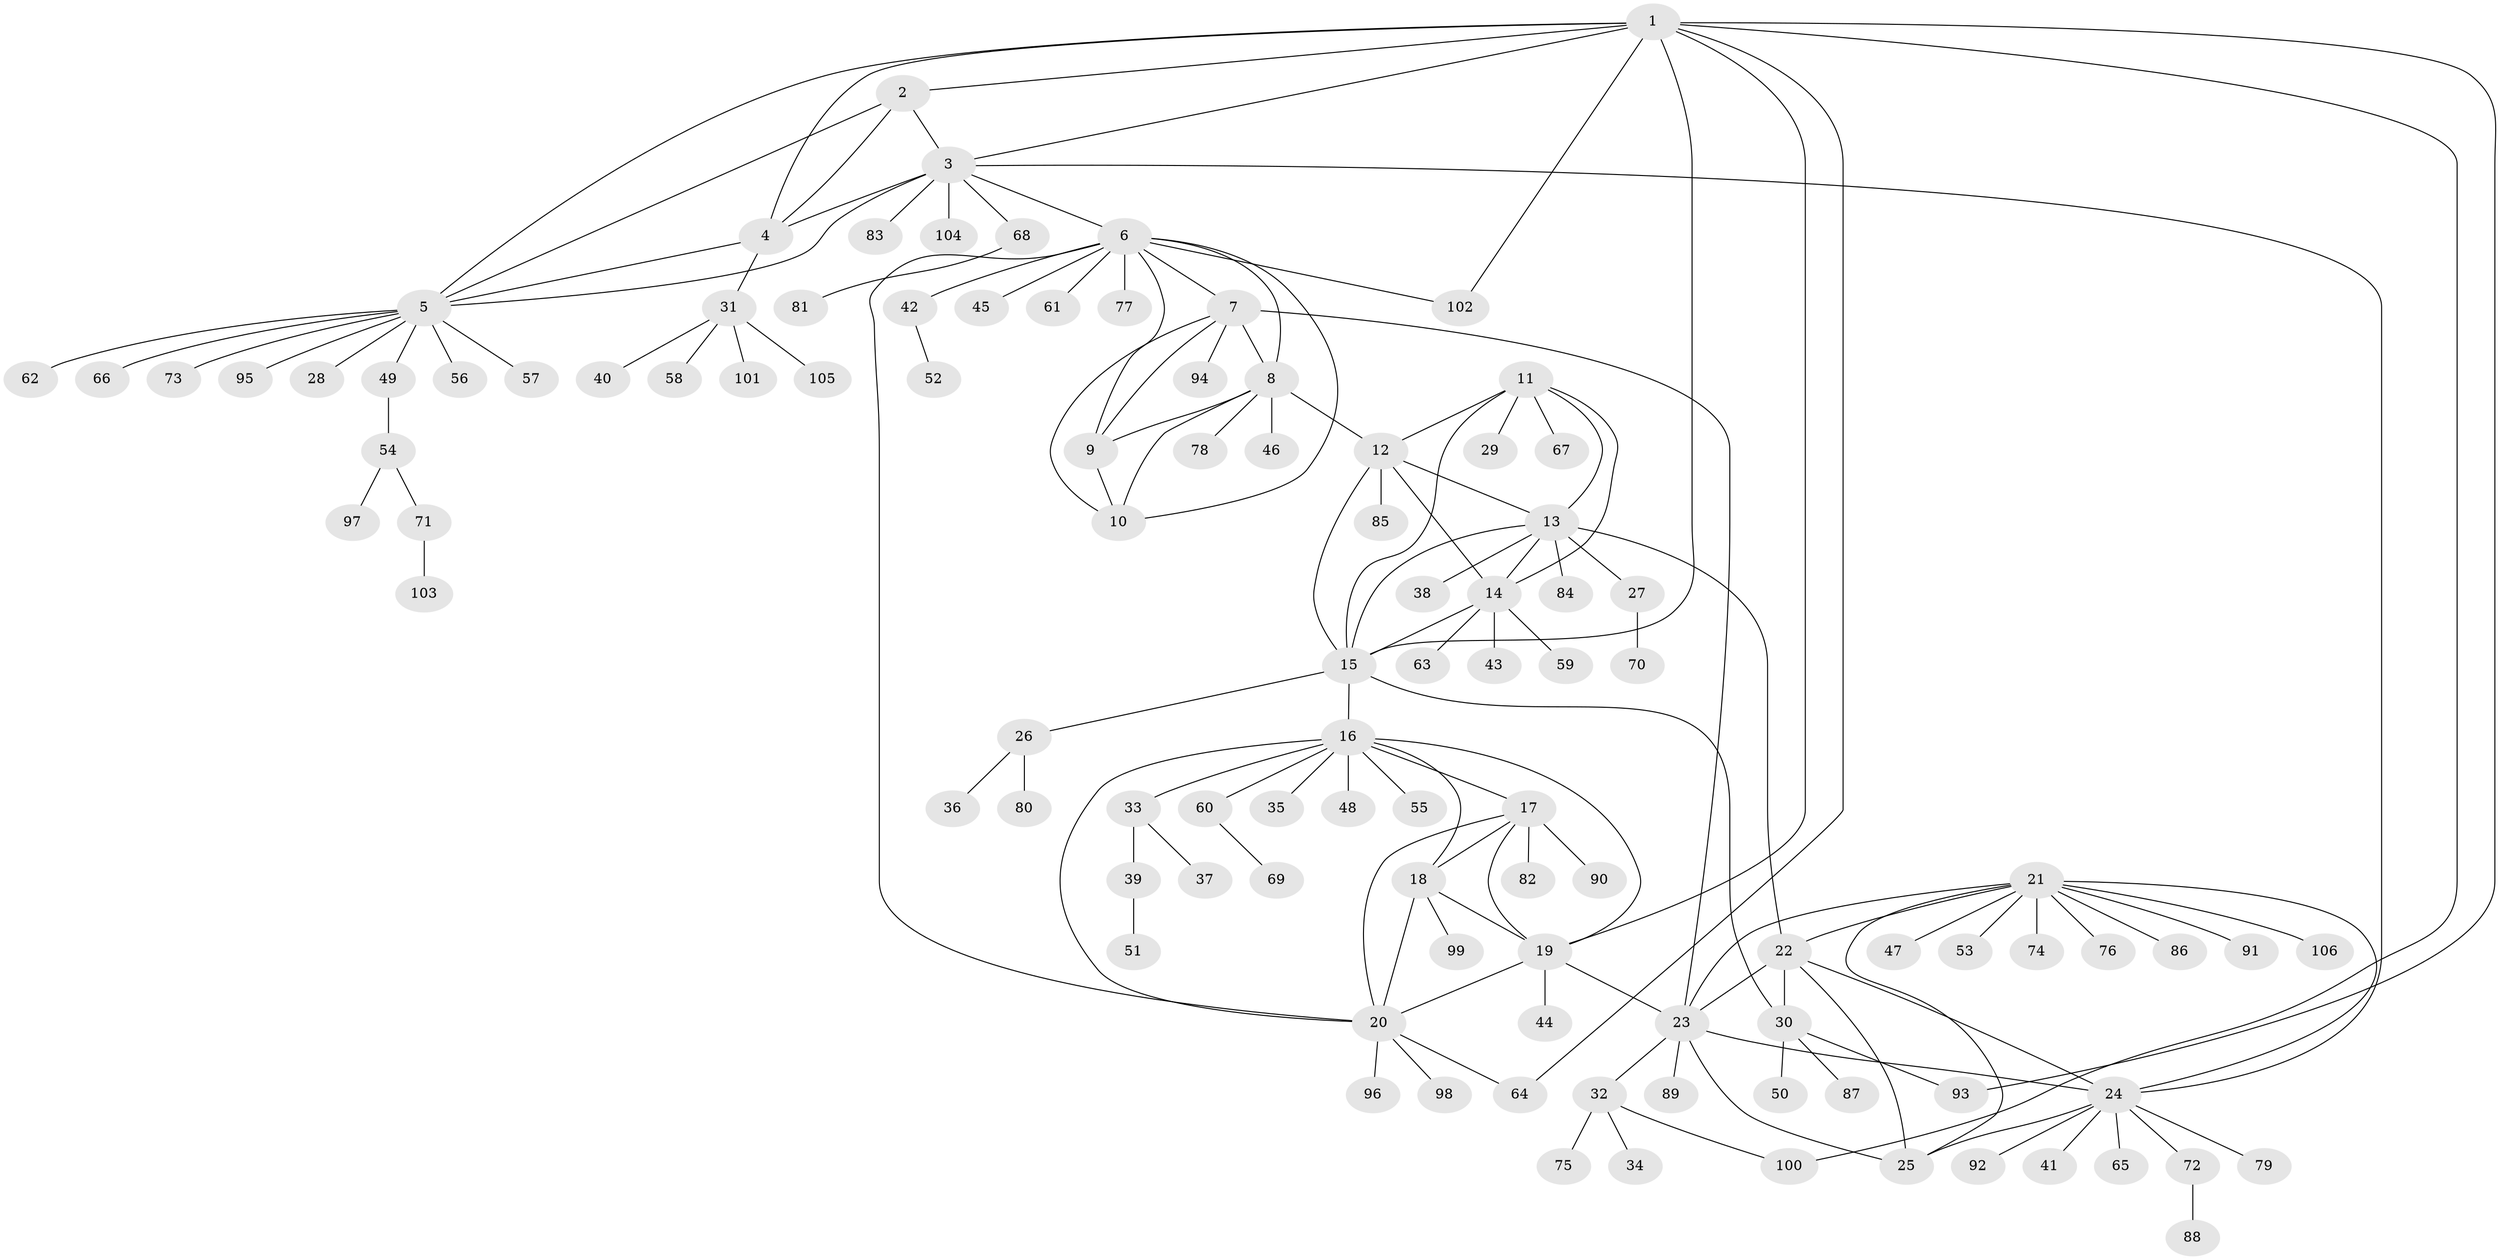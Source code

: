 // coarse degree distribution, {9: 0.05063291139240506, 8: 0.02531645569620253, 7: 0.012658227848101266, 10: 0.0379746835443038, 5: 0.0379746835443038, 3: 0.06329113924050633, 4: 0.02531645569620253, 6: 0.012658227848101266, 13: 0.012658227848101266, 2: 0.06329113924050633, 1: 0.6582278481012658}
// Generated by graph-tools (version 1.1) at 2025/24/03/03/25 07:24:09]
// undirected, 106 vertices, 146 edges
graph export_dot {
graph [start="1"]
  node [color=gray90,style=filled];
  1;
  2;
  3;
  4;
  5;
  6;
  7;
  8;
  9;
  10;
  11;
  12;
  13;
  14;
  15;
  16;
  17;
  18;
  19;
  20;
  21;
  22;
  23;
  24;
  25;
  26;
  27;
  28;
  29;
  30;
  31;
  32;
  33;
  34;
  35;
  36;
  37;
  38;
  39;
  40;
  41;
  42;
  43;
  44;
  45;
  46;
  47;
  48;
  49;
  50;
  51;
  52;
  53;
  54;
  55;
  56;
  57;
  58;
  59;
  60;
  61;
  62;
  63;
  64;
  65;
  66;
  67;
  68;
  69;
  70;
  71;
  72;
  73;
  74;
  75;
  76;
  77;
  78;
  79;
  80;
  81;
  82;
  83;
  84;
  85;
  86;
  87;
  88;
  89;
  90;
  91;
  92;
  93;
  94;
  95;
  96;
  97;
  98;
  99;
  100;
  101;
  102;
  103;
  104;
  105;
  106;
  1 -- 2;
  1 -- 3;
  1 -- 4;
  1 -- 5;
  1 -- 15;
  1 -- 19;
  1 -- 64;
  1 -- 93;
  1 -- 100;
  1 -- 102;
  2 -- 3;
  2 -- 4;
  2 -- 5;
  3 -- 4;
  3 -- 5;
  3 -- 6;
  3 -- 24;
  3 -- 68;
  3 -- 83;
  3 -- 104;
  4 -- 5;
  4 -- 31;
  5 -- 28;
  5 -- 49;
  5 -- 56;
  5 -- 57;
  5 -- 62;
  5 -- 66;
  5 -- 73;
  5 -- 95;
  6 -- 7;
  6 -- 8;
  6 -- 9;
  6 -- 10;
  6 -- 20;
  6 -- 42;
  6 -- 45;
  6 -- 61;
  6 -- 77;
  6 -- 102;
  7 -- 8;
  7 -- 9;
  7 -- 10;
  7 -- 23;
  7 -- 94;
  8 -- 9;
  8 -- 10;
  8 -- 12;
  8 -- 46;
  8 -- 78;
  9 -- 10;
  11 -- 12;
  11 -- 13;
  11 -- 14;
  11 -- 15;
  11 -- 29;
  11 -- 67;
  12 -- 13;
  12 -- 14;
  12 -- 15;
  12 -- 85;
  13 -- 14;
  13 -- 15;
  13 -- 22;
  13 -- 27;
  13 -- 38;
  13 -- 84;
  14 -- 15;
  14 -- 43;
  14 -- 59;
  14 -- 63;
  15 -- 16;
  15 -- 26;
  15 -- 30;
  16 -- 17;
  16 -- 18;
  16 -- 19;
  16 -- 20;
  16 -- 33;
  16 -- 35;
  16 -- 48;
  16 -- 55;
  16 -- 60;
  17 -- 18;
  17 -- 19;
  17 -- 20;
  17 -- 82;
  17 -- 90;
  18 -- 19;
  18 -- 20;
  18 -- 99;
  19 -- 20;
  19 -- 23;
  19 -- 44;
  20 -- 64;
  20 -- 96;
  20 -- 98;
  21 -- 22;
  21 -- 23;
  21 -- 24;
  21 -- 25;
  21 -- 47;
  21 -- 53;
  21 -- 74;
  21 -- 76;
  21 -- 86;
  21 -- 91;
  21 -- 106;
  22 -- 23;
  22 -- 24;
  22 -- 25;
  22 -- 30;
  23 -- 24;
  23 -- 25;
  23 -- 32;
  23 -- 89;
  24 -- 25;
  24 -- 41;
  24 -- 65;
  24 -- 72;
  24 -- 79;
  24 -- 92;
  26 -- 36;
  26 -- 80;
  27 -- 70;
  30 -- 50;
  30 -- 87;
  30 -- 93;
  31 -- 40;
  31 -- 58;
  31 -- 101;
  31 -- 105;
  32 -- 34;
  32 -- 75;
  32 -- 100;
  33 -- 37;
  33 -- 39;
  39 -- 51;
  42 -- 52;
  49 -- 54;
  54 -- 71;
  54 -- 97;
  60 -- 69;
  68 -- 81;
  71 -- 103;
  72 -- 88;
}
